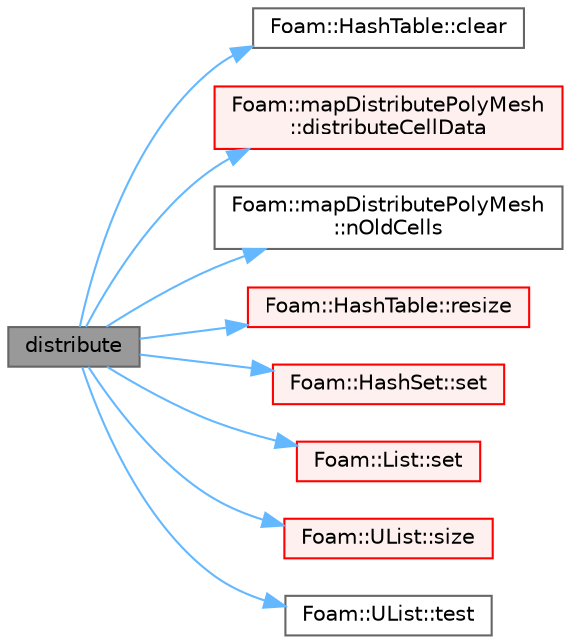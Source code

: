 digraph "distribute"
{
 // LATEX_PDF_SIZE
  bgcolor="transparent";
  edge [fontname=Helvetica,fontsize=10,labelfontname=Helvetica,labelfontsize=10];
  node [fontname=Helvetica,fontsize=10,shape=box,height=0.2,width=0.4];
  rankdir="LR";
  Node1 [id="Node000001",label="distribute",height=0.2,width=0.4,color="gray40", fillcolor="grey60", style="filled", fontcolor="black",tooltip=" "];
  Node1 -> Node2 [id="edge1_Node000001_Node000002",color="steelblue1",style="solid",tooltip=" "];
  Node2 [id="Node000002",label="Foam::HashTable::clear",height=0.2,width=0.4,color="grey40", fillcolor="white", style="filled",URL="$classFoam_1_1HashTable.html#ac8bb3912a3ce86b15842e79d0b421204",tooltip=" "];
  Node1 -> Node3 [id="edge2_Node000001_Node000003",color="steelblue1",style="solid",tooltip=" "];
  Node3 [id="Node000003",label="Foam::mapDistributePolyMesh\l::distributeCellData",height=0.2,width=0.4,color="red", fillcolor="#FFF0F0", style="filled",URL="$classFoam_1_1mapDistributePolyMesh.html#a5708ffcaf137a514ae7301c6443d0863",tooltip=" "];
  Node1 -> Node6 [id="edge3_Node000001_Node000006",color="steelblue1",style="solid",tooltip=" "];
  Node6 [id="Node000006",label="Foam::mapDistributePolyMesh\l::nOldCells",height=0.2,width=0.4,color="grey40", fillcolor="white", style="filled",URL="$classFoam_1_1mapDistributePolyMesh.html#a5edf7079850c2c0dbd0e9c13c5cfdabe",tooltip=" "];
  Node1 -> Node7 [id="edge4_Node000001_Node000007",color="steelblue1",style="solid",tooltip=" "];
  Node7 [id="Node000007",label="Foam::HashTable::resize",height=0.2,width=0.4,color="red", fillcolor="#FFF0F0", style="filled",URL="$classFoam_1_1HashTable.html#a69bfe1407dc469c1bb03ed6ead1f8a89",tooltip=" "];
  Node1 -> Node9 [id="edge5_Node000001_Node000009",color="steelblue1",style="solid",tooltip=" "];
  Node9 [id="Node000009",label="Foam::HashSet::set",height=0.2,width=0.4,color="red", fillcolor="#FFF0F0", style="filled",URL="$classFoam_1_1HashSet.html#abfc52fb4a4e411ba469186cf8a2ff37b",tooltip=" "];
  Node1 -> Node11 [id="edge6_Node000001_Node000011",color="steelblue1",style="solid",tooltip=" "];
  Node11 [id="Node000011",label="Foam::List::set",height=0.2,width=0.4,color="red", fillcolor="#FFF0F0", style="filled",URL="$classFoam_1_1List.html#a029b24c39daf510f464555763563a297",tooltip=" "];
  Node1 -> Node14 [id="edge7_Node000001_Node000014",color="steelblue1",style="solid",tooltip=" "];
  Node14 [id="Node000014",label="Foam::UList::size",height=0.2,width=0.4,color="red", fillcolor="#FFF0F0", style="filled",URL="$classFoam_1_1UList.html#ac1fc1d9dab324bb1b8452c7aa4813026",tooltip=" "];
  Node1 -> Node16 [id="edge8_Node000001_Node000016",color="steelblue1",style="solid",tooltip=" "];
  Node16 [id="Node000016",label="Foam::UList::test",height=0.2,width=0.4,color="grey40", fillcolor="white", style="filled",URL="$classFoam_1_1UList.html#a5cc9fd6087dc43eeee8327f098f6035e",tooltip=" "];
}
